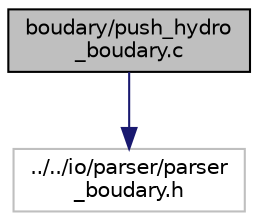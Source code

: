 digraph "boudary/push_hydro_boudary.c"
{
 // LATEX_PDF_SIZE
  edge [fontname="Helvetica",fontsize="10",labelfontname="Helvetica",labelfontsize="10"];
  node [fontname="Helvetica",fontsize="10",shape=record];
  Node1 [label="boudary/push_hydro\l_boudary.c",height=0.2,width=0.4,color="black", fillcolor="grey75", style="filled", fontcolor="black",tooltip=" "];
  Node1 -> Node2 [color="midnightblue",fontsize="10",style="solid",fontname="Helvetica"];
  Node2 [label="../../io/parser/parser\l_boudary.h",height=0.2,width=0.4,color="grey75", fillcolor="white", style="filled",tooltip=" "];
}
